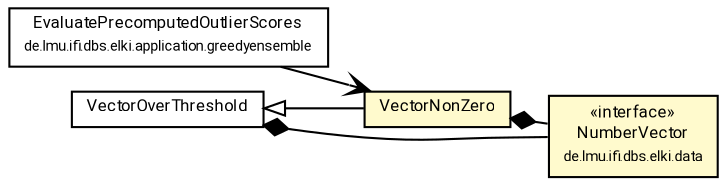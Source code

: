 #!/usr/local/bin/dot
#
# Class diagram 
# Generated by UMLGraph version R5_7_2-60-g0e99a6 (http://www.spinellis.gr/umlgraph/)
#

digraph G {
	graph [fontnames="svg"]
	edge [fontname="Roboto",fontsize=7,labelfontname="Roboto",labelfontsize=7,color="black"];
	node [fontname="Roboto",fontcolor="black",fontsize=8,shape=plaintext,margin=0,width=0,height=0];
	nodesep=0.15;
	ranksep=0.25;
	rankdir=LR;
	// de.lmu.ifi.dbs.elki.application.greedyensemble.EvaluatePrecomputedOutlierScores
	c10665535 [label=<<table title="de.lmu.ifi.dbs.elki.application.greedyensemble.EvaluatePrecomputedOutlierScores" border="0" cellborder="1" cellspacing="0" cellpadding="2" href="../../../application/greedyensemble/EvaluatePrecomputedOutlierScores.html" target="_parent">
		<tr><td><table border="0" cellspacing="0" cellpadding="1">
		<tr><td align="center" balign="center"> <font face="Roboto">EvaluatePrecomputedOutlierScores</font> </td></tr>
		<tr><td align="center" balign="center"> <font face="Roboto" point-size="7.0">de.lmu.ifi.dbs.elki.application.greedyensemble</font> </td></tr>
		</table></td></tr>
		</table>>, URL="../../../application/greedyensemble/EvaluatePrecomputedOutlierScores.html"];
	// de.lmu.ifi.dbs.elki.evaluation.scores.adapter.VectorOverThreshold
	c10666513 [label=<<table title="de.lmu.ifi.dbs.elki.evaluation.scores.adapter.VectorOverThreshold" border="0" cellborder="1" cellspacing="0" cellpadding="2" href="VectorOverThreshold.html" target="_parent">
		<tr><td><table border="0" cellspacing="0" cellpadding="1">
		<tr><td align="center" balign="center"> <font face="Roboto">VectorOverThreshold</font> </td></tr>
		</table></td></tr>
		</table>>, URL="VectorOverThreshold.html"];
	// de.lmu.ifi.dbs.elki.evaluation.scores.adapter.VectorNonZero
	c10666516 [label=<<table title="de.lmu.ifi.dbs.elki.evaluation.scores.adapter.VectorNonZero" border="0" cellborder="1" cellspacing="0" cellpadding="2" bgcolor="lemonChiffon" href="VectorNonZero.html" target="_parent">
		<tr><td><table border="0" cellspacing="0" cellpadding="1">
		<tr><td align="center" balign="center"> <font face="Roboto">VectorNonZero</font> </td></tr>
		</table></td></tr>
		</table>>, URL="VectorNonZero.html"];
	// de.lmu.ifi.dbs.elki.data.NumberVector
	c10666606 [label=<<table title="de.lmu.ifi.dbs.elki.data.NumberVector" border="0" cellborder="1" cellspacing="0" cellpadding="2" bgcolor="LemonChiffon" href="../../../data/NumberVector.html" target="_parent">
		<tr><td><table border="0" cellspacing="0" cellpadding="1">
		<tr><td align="center" balign="center"> &#171;interface&#187; </td></tr>
		<tr><td align="center" balign="center"> <font face="Roboto">NumberVector</font> </td></tr>
		<tr><td align="center" balign="center"> <font face="Roboto" point-size="7.0">de.lmu.ifi.dbs.elki.data</font> </td></tr>
		</table></td></tr>
		</table>>, URL="../../../data/NumberVector.html"];
	// de.lmu.ifi.dbs.elki.evaluation.scores.adapter.VectorOverThreshold composed de.lmu.ifi.dbs.elki.data.NumberVector
	c10666513 -> c10666606 [arrowhead=none,arrowtail=diamond,dir=back,weight=6];
	// de.lmu.ifi.dbs.elki.evaluation.scores.adapter.VectorNonZero extends de.lmu.ifi.dbs.elki.evaluation.scores.adapter.VectorOverThreshold
	c10666513 -> c10666516 [arrowtail=empty,dir=back,weight=10];
	// de.lmu.ifi.dbs.elki.evaluation.scores.adapter.VectorNonZero composed de.lmu.ifi.dbs.elki.data.NumberVector
	c10666516 -> c10666606 [arrowhead=none,arrowtail=diamond,dir=back,weight=6];
	// de.lmu.ifi.dbs.elki.application.greedyensemble.EvaluatePrecomputedOutlierScores navassoc de.lmu.ifi.dbs.elki.evaluation.scores.adapter.VectorNonZero
	c10665535 -> c10666516 [arrowhead=open,weight=1];
}

